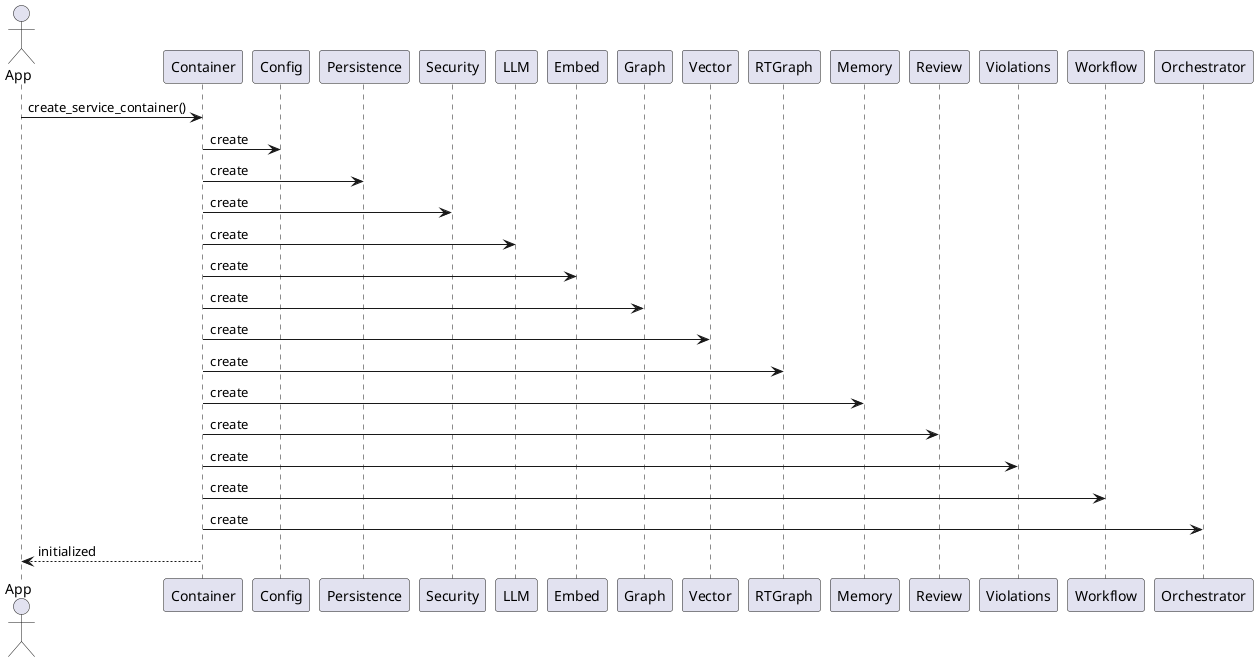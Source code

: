 @startuml
actor App
participant Container
participant Config
participant Persistence
participant Security
participant LLM
participant Embed
participant Graph
participant Vector
participant RTGraph
participant Memory
participant Review
participant Violations
participant Workflow
participant Orchestrator

App -> Container: create_service_container()
Container -> Config: create
Container -> Persistence: create
Container -> Security: create
Container -> LLM: create
Container -> Embed: create
Container -> Graph: create
Container -> Vector: create
Container -> RTGraph: create
Container -> Memory: create
Container -> Review: create
Container -> Violations: create
Container -> Workflow: create
Container -> Orchestrator: create
Container --> App: initialized
@enduml
